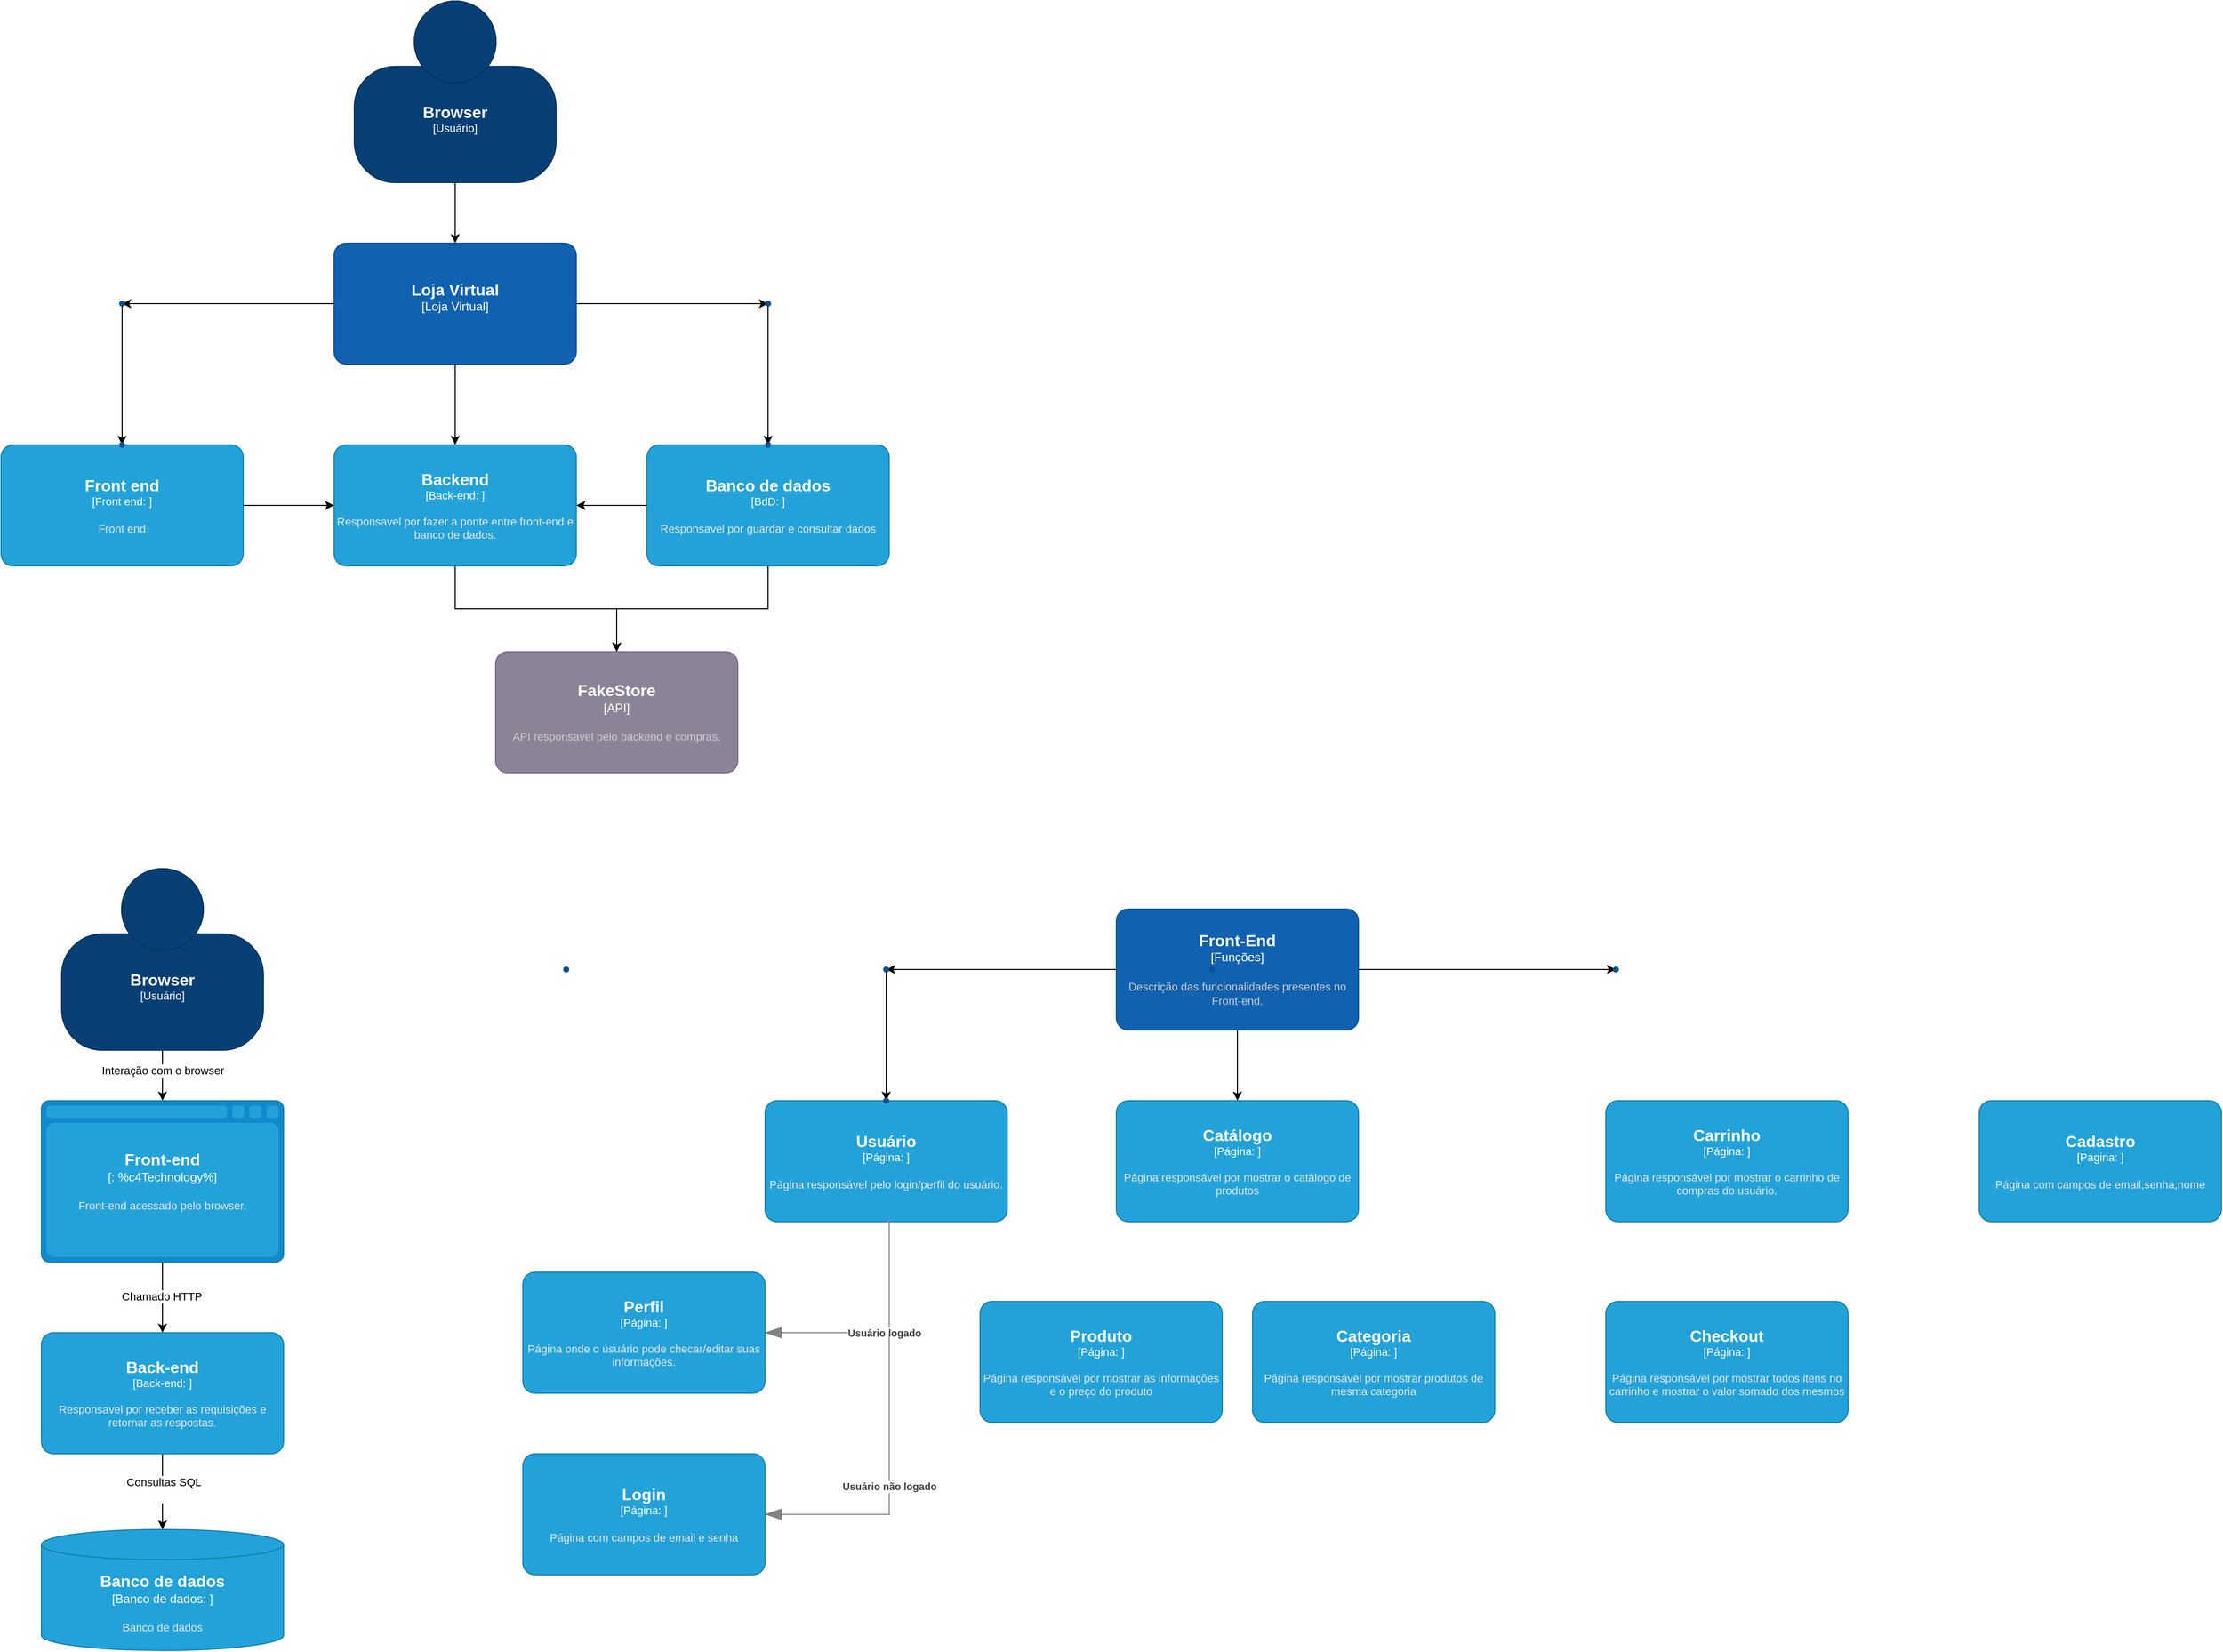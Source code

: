 <mxfile version="24.0.5" type="github">
  <diagram name="Página-1" id="ibG2RdwvqsjJSIRHJJ4U">
    <mxGraphModel dx="2638" dy="2124" grid="1" gridSize="15" guides="1" tooltips="1" connect="1" arrows="1" fold="1" page="1" pageScale="1" pageWidth="827" pageHeight="1169" math="0" shadow="0">
      <root>
        <mxCell id="0" />
        <mxCell id="1" parent="0" />
        <mxCell id="0EcRFoeDIHWixo80VI67-20" value="" style="edgeStyle=orthogonalEdgeStyle;rounded=0;orthogonalLoop=1;jettySize=auto;html=1;" parent="1" source="0EcRFoeDIHWixo80VI67-1" target="0EcRFoeDIHWixo80VI67-2" edge="1">
          <mxGeometry relative="1" as="geometry" />
        </mxCell>
        <object placeholders="1" c4Name="Browser" c4Type="Usuário" c4Description="" label="&lt;font style=&quot;font-size: 16px&quot;&gt;&lt;b&gt;%c4Name%&lt;/b&gt;&lt;/font&gt;&lt;div&gt;[%c4Type%]&lt;/div&gt;&lt;br&gt;&lt;div&gt;&lt;font style=&quot;font-size: 11px&quot;&gt;&lt;font color=&quot;#cccccc&quot;&gt;%c4Description%&lt;/font&gt;&lt;/div&gt;" id="0EcRFoeDIHWixo80VI67-1">
          <mxCell style="html=1;fontSize=11;dashed=0;whiteSpace=wrap;fillColor=#083F75;strokeColor=#06315C;fontColor=#ffffff;shape=mxgraph.c4.person2;align=center;metaEdit=1;points=[[0.5,0,0],[1,0.5,0],[1,0.75,0],[0.75,1,0],[0.5,1,0],[0.25,1,0],[0,0.75,0],[0,0.5,0]];resizable=0;" parent="1" vertex="1">
            <mxGeometry x="310" y="-120" width="200" height="180" as="geometry" />
          </mxCell>
        </object>
        <mxCell id="0EcRFoeDIHWixo80VI67-8" value="" style="edgeStyle=orthogonalEdgeStyle;rounded=0;orthogonalLoop=1;jettySize=auto;html=1;" parent="1" source="0EcRFoeDIHWixo80VI67-2" target="0EcRFoeDIHWixo80VI67-6" edge="1">
          <mxGeometry relative="1" as="geometry" />
        </mxCell>
        <mxCell id="0EcRFoeDIHWixo80VI67-10" value="" style="edgeStyle=orthogonalEdgeStyle;rounded=0;orthogonalLoop=1;jettySize=auto;html=1;" parent="1" source="0EcRFoeDIHWixo80VI67-2" target="0EcRFoeDIHWixo80VI67-9" edge="1">
          <mxGeometry relative="1" as="geometry" />
        </mxCell>
        <mxCell id="0EcRFoeDIHWixo80VI67-14" value="" style="edgeStyle=orthogonalEdgeStyle;rounded=0;orthogonalLoop=1;jettySize=auto;html=1;" parent="1" source="0EcRFoeDIHWixo80VI67-2" target="0EcRFoeDIHWixo80VI67-13" edge="1">
          <mxGeometry relative="1" as="geometry" />
        </mxCell>
        <object placeholders="1" c4Name="Loja Virtual" c4Type="Loja Virtual" c4Description="" label="&lt;font style=&quot;font-size: 16px&quot;&gt;&lt;b&gt;%c4Name%&lt;/b&gt;&lt;/font&gt;&lt;div&gt;[%c4Type%]&lt;/div&gt;&lt;br&gt;&lt;div&gt;&lt;font style=&quot;font-size: 11px&quot;&gt;&lt;font color=&quot;#cccccc&quot;&gt;%c4Description%&lt;/font&gt;&lt;/div&gt;" id="0EcRFoeDIHWixo80VI67-2">
          <mxCell style="rounded=1;whiteSpace=wrap;html=1;labelBackgroundColor=none;fillColor=#1061B0;fontColor=#ffffff;align=center;arcSize=10;strokeColor=#0D5091;metaEdit=1;resizable=0;points=[[0.25,0,0],[0.5,0,0],[0.75,0,0],[1,0.25,0],[1,0.5,0],[1,0.75,0],[0.75,1,0],[0.5,1,0],[0.25,1,0],[0,0.75,0],[0,0.5,0],[0,0.25,0]];" parent="1" vertex="1">
            <mxGeometry x="290" y="120" width="240" height="120" as="geometry" />
          </mxCell>
        </object>
        <object placeholders="1" c4Name="FakeStore" c4Type="API" c4Description="API responsavel pelo backend e compras." label="&lt;font style=&quot;font-size: 16px&quot;&gt;&lt;b&gt;%c4Name%&lt;/b&gt;&lt;/font&gt;&lt;div&gt;[%c4Type%]&lt;/div&gt;&lt;br&gt;&lt;div&gt;&lt;font style=&quot;font-size: 11px&quot;&gt;&lt;font color=&quot;#cccccc&quot;&gt;%c4Description%&lt;/font&gt;&lt;/div&gt;" id="0EcRFoeDIHWixo80VI67-3">
          <mxCell style="rounded=1;whiteSpace=wrap;html=1;labelBackgroundColor=none;fillColor=#8C8496;fontColor=#ffffff;align=center;arcSize=10;strokeColor=#736782;metaEdit=1;resizable=0;points=[[0.25,0,0],[0.5,0,0],[0.75,0,0],[1,0.25,0],[1,0.5,0],[1,0.75,0],[0.75,1,0],[0.5,1,0],[0.25,1,0],[0,0.75,0],[0,0.5,0],[0,0.25,0]];" parent="1" vertex="1">
            <mxGeometry x="450" y="525" width="240" height="120" as="geometry" />
          </mxCell>
        </object>
        <mxCell id="0EcRFoeDIHWixo80VI67-19" value="" style="edgeStyle=orthogonalEdgeStyle;rounded=0;orthogonalLoop=1;jettySize=auto;html=1;" parent="1" source="0EcRFoeDIHWixo80VI67-5" target="0EcRFoeDIHWixo80VI67-6" edge="1">
          <mxGeometry relative="1" as="geometry" />
        </mxCell>
        <object placeholders="1" c4Name="Front end" c4Type="Front end" c4Technology="" c4Description="Front end" label="&lt;font style=&quot;font-size: 16px&quot;&gt;&lt;b&gt;%c4Name%&lt;/b&gt;&lt;/font&gt;&lt;div&gt;[%c4Type%: %c4Technology%]&lt;/div&gt;&lt;br&gt;&lt;div&gt;&lt;font style=&quot;font-size: 11px&quot;&gt;&lt;font color=&quot;#E6E6E6&quot;&gt;%c4Description%&lt;/font&gt;&lt;/div&gt;" id="0EcRFoeDIHWixo80VI67-5">
          <mxCell style="rounded=1;whiteSpace=wrap;html=1;fontSize=11;labelBackgroundColor=none;fillColor=#23A2D9;fontColor=#ffffff;align=center;arcSize=10;strokeColor=#0E7DAD;metaEdit=1;resizable=0;points=[[0.25,0,0],[0.5,0,0],[0.75,0,0],[1,0.25,0],[1,0.5,0],[1,0.75,0],[0.75,1,0],[0.5,1,0],[0.25,1,0],[0,0.75,0],[0,0.5,0],[0,0.25,0]];" parent="1" vertex="1">
            <mxGeometry x="-40" y="320" width="240" height="120" as="geometry" />
          </mxCell>
        </object>
        <mxCell id="0EcRFoeDIHWixo80VI67-17" value="" style="edgeStyle=orthogonalEdgeStyle;rounded=0;orthogonalLoop=1;jettySize=auto;html=1;" parent="1" source="0EcRFoeDIHWixo80VI67-6" target="0EcRFoeDIHWixo80VI67-3" edge="1">
          <mxGeometry relative="1" as="geometry" />
        </mxCell>
        <object placeholders="1" c4Name="Backend" c4Type="Back-end" c4Technology="" c4Description="Responsavel por fazer a ponte entre front-end e banco de dados." label="&lt;font style=&quot;font-size: 16px&quot;&gt;&lt;b&gt;%c4Name%&lt;/b&gt;&lt;/font&gt;&lt;div&gt;[%c4Type%: %c4Technology%]&lt;/div&gt;&lt;br&gt;&lt;div&gt;&lt;font style=&quot;font-size: 11px&quot;&gt;&lt;font color=&quot;#E6E6E6&quot;&gt;%c4Description%&lt;/font&gt;&lt;/div&gt;" id="0EcRFoeDIHWixo80VI67-6">
          <mxCell style="rounded=1;whiteSpace=wrap;html=1;fontSize=11;labelBackgroundColor=none;fillColor=#23A2D9;fontColor=#ffffff;align=center;arcSize=10;strokeColor=#0E7DAD;metaEdit=1;resizable=0;points=[[0.25,0,0],[0.5,0,0],[0.75,0,0],[1,0.25,0],[1,0.5,0],[1,0.75,0],[0.75,1,0],[0.5,1,0],[0.25,1,0],[0,0.75,0],[0,0.5,0],[0,0.25,0]];" parent="1" vertex="1">
            <mxGeometry x="290" y="320" width="240" height="120" as="geometry" />
          </mxCell>
        </object>
        <mxCell id="0EcRFoeDIHWixo80VI67-18" value="" style="edgeStyle=orthogonalEdgeStyle;rounded=0;orthogonalLoop=1;jettySize=auto;html=1;" parent="1" source="0EcRFoeDIHWixo80VI67-7" target="0EcRFoeDIHWixo80VI67-6" edge="1">
          <mxGeometry relative="1" as="geometry" />
        </mxCell>
        <mxCell id="0EcRFoeDIHWixo80VI67-33" value="" style="edgeStyle=orthogonalEdgeStyle;rounded=0;orthogonalLoop=1;jettySize=auto;html=1;" parent="1" source="0EcRFoeDIHWixo80VI67-7" target="0EcRFoeDIHWixo80VI67-3" edge="1">
          <mxGeometry relative="1" as="geometry" />
        </mxCell>
        <object placeholders="1" c4Name="Banco de dados" c4Type="BdD" c4Technology="" c4Description="Responsavel por guardar e consultar dados" label="&lt;font style=&quot;font-size: 16px&quot;&gt;&lt;b&gt;%c4Name%&lt;/b&gt;&lt;/font&gt;&lt;div&gt;[%c4Type%: %c4Technology%]&lt;/div&gt;&lt;br&gt;&lt;div&gt;&lt;font style=&quot;font-size: 11px&quot;&gt;&lt;font color=&quot;#E6E6E6&quot;&gt;%c4Description%&lt;/font&gt;&lt;/div&gt;" id="0EcRFoeDIHWixo80VI67-7">
          <mxCell style="rounded=1;whiteSpace=wrap;html=1;fontSize=11;labelBackgroundColor=none;fillColor=#23A2D9;fontColor=#ffffff;align=center;arcSize=10;strokeColor=#0E7DAD;metaEdit=1;resizable=0;points=[[0.25,0,0],[0.5,0,0],[0.75,0,0],[1,0.25,0],[1,0.5,0],[1,0.75,0],[0.75,1,0],[0.5,1,0],[0.25,1,0],[0,0.75,0],[0,0.5,0],[0,0.25,0]];" parent="1" vertex="1">
            <mxGeometry x="600" y="320" width="240" height="120" as="geometry" />
          </mxCell>
        </object>
        <mxCell id="0EcRFoeDIHWixo80VI67-12" value="" style="edgeStyle=orthogonalEdgeStyle;rounded=0;orthogonalLoop=1;jettySize=auto;html=1;" parent="1" source="0EcRFoeDIHWixo80VI67-9" target="0EcRFoeDIHWixo80VI67-11" edge="1">
          <mxGeometry relative="1" as="geometry" />
        </mxCell>
        <mxCell id="0EcRFoeDIHWixo80VI67-9" value="" style="shape=waypoint;sketch=0;size=6;pointerEvents=1;points=[];fillColor=#1061B0;resizable=0;rotatable=0;perimeter=centerPerimeter;snapToPoint=1;strokeColor=#0D5091;fontColor=#ffffff;rounded=1;labelBackgroundColor=none;arcSize=10;" parent="1" vertex="1">
          <mxGeometry x="710" y="170" width="20" height="20" as="geometry" />
        </mxCell>
        <mxCell id="0EcRFoeDIHWixo80VI67-11" value="" style="shape=waypoint;sketch=0;size=6;pointerEvents=1;points=[];fillColor=#1061B0;resizable=0;rotatable=0;perimeter=centerPerimeter;snapToPoint=1;strokeColor=#0D5091;fontColor=#ffffff;rounded=1;labelBackgroundColor=none;arcSize=10;" parent="1" vertex="1">
          <mxGeometry x="710" y="310" width="20" height="20" as="geometry" />
        </mxCell>
        <mxCell id="0EcRFoeDIHWixo80VI67-16" value="" style="edgeStyle=orthogonalEdgeStyle;rounded=0;orthogonalLoop=1;jettySize=auto;html=1;" parent="1" source="0EcRFoeDIHWixo80VI67-13" target="0EcRFoeDIHWixo80VI67-15" edge="1">
          <mxGeometry relative="1" as="geometry" />
        </mxCell>
        <mxCell id="0EcRFoeDIHWixo80VI67-13" value="" style="shape=waypoint;sketch=0;size=6;pointerEvents=1;points=[];fillColor=#1061B0;resizable=0;rotatable=0;perimeter=centerPerimeter;snapToPoint=1;strokeColor=#0D5091;fontColor=#ffffff;rounded=1;labelBackgroundColor=none;arcSize=10;" parent="1" vertex="1">
          <mxGeometry x="70" y="170" width="20" height="20" as="geometry" />
        </mxCell>
        <mxCell id="0EcRFoeDIHWixo80VI67-15" value="" style="shape=waypoint;sketch=0;size=6;pointerEvents=1;points=[];fillColor=#1061B0;resizable=0;rotatable=0;perimeter=centerPerimeter;snapToPoint=1;strokeColor=#0D5091;fontColor=#ffffff;rounded=1;labelBackgroundColor=none;arcSize=10;" parent="1" vertex="1">
          <mxGeometry x="70" y="310" width="20" height="20" as="geometry" />
        </mxCell>
        <mxCell id="0EcRFoeDIHWixo80VI67-23" value="" style="edgeStyle=orthogonalEdgeStyle;rounded=0;orthogonalLoop=1;jettySize=auto;html=1;" parent="1" source="0EcRFoeDIHWixo80VI67-21" target="0EcRFoeDIHWixo80VI67-22" edge="1">
          <mxGeometry relative="1" as="geometry" />
        </mxCell>
        <mxCell id="0EcRFoeDIHWixo80VI67-25" value="Interação com o browser" style="edgeLabel;html=1;align=center;verticalAlign=middle;resizable=0;points=[];" parent="0EcRFoeDIHWixo80VI67-23" vertex="1" connectable="0">
          <mxGeometry x="-0.224" relative="1" as="geometry">
            <mxPoint as="offset" />
          </mxGeometry>
        </mxCell>
        <object placeholders="1" c4Name="Browser" c4Type="Usuário" c4Description="" label="&lt;font style=&quot;font-size: 16px&quot;&gt;&lt;b&gt;%c4Name%&lt;/b&gt;&lt;/font&gt;&lt;div&gt;[%c4Type%]&lt;/div&gt;&lt;br&gt;&lt;div&gt;&lt;font style=&quot;font-size: 11px&quot;&gt;&lt;font color=&quot;#cccccc&quot;&gt;%c4Description%&lt;/font&gt;&lt;/div&gt;" id="0EcRFoeDIHWixo80VI67-21">
          <mxCell style="html=1;fontSize=11;dashed=0;whiteSpace=wrap;fillColor=#083F75;strokeColor=#06315C;fontColor=#ffffff;shape=mxgraph.c4.person2;align=center;metaEdit=1;points=[[0.5,0,0],[1,0.5,0],[1,0.75,0],[0.75,1,0],[0.5,1,0],[0.25,1,0],[0,0.75,0],[0,0.5,0]];resizable=0;" parent="1" vertex="1">
            <mxGeometry x="20" y="740" width="200" height="180" as="geometry" />
          </mxCell>
        </object>
        <mxCell id="0EcRFoeDIHWixo80VI67-27" value="" style="edgeStyle=orthogonalEdgeStyle;rounded=0;orthogonalLoop=1;jettySize=auto;html=1;" parent="1" source="0EcRFoeDIHWixo80VI67-22" target="0EcRFoeDIHWixo80VI67-26" edge="1">
          <mxGeometry relative="1" as="geometry" />
        </mxCell>
        <mxCell id="0EcRFoeDIHWixo80VI67-28" value="Chamado HTTP" style="edgeLabel;html=1;align=center;verticalAlign=middle;resizable=0;points=[];" parent="0EcRFoeDIHWixo80VI67-27" vertex="1" connectable="0">
          <mxGeometry x="-0.044" y="-1" relative="1" as="geometry">
            <mxPoint as="offset" />
          </mxGeometry>
        </mxCell>
        <object placeholders="1" c4Type="Front-end" c4Container="" c4Description="Front-end acessado pelo browser." label="&lt;font style=&quot;font-size: 16px&quot;&gt;&lt;b&gt;%c4Type%&lt;/b&gt;&lt;/font&gt;&lt;div&gt;[%c4Container%:&amp;nbsp;%c4Technology%]&lt;/div&gt;&lt;br&gt;&lt;div&gt;&lt;font style=&quot;font-size: 11px&quot;&gt;&lt;font color=&quot;#E6E6E6&quot;&gt;%c4Description%&lt;/font&gt;&lt;/div&gt;" id="0EcRFoeDIHWixo80VI67-22">
          <mxCell style="shape=mxgraph.c4.webBrowserContainer2;whiteSpace=wrap;html=1;boundedLbl=1;rounded=0;labelBackgroundColor=none;strokeColor=#118ACD;fillColor=#23A2D9;strokeColor=#118ACD;strokeColor2=#0E7DAD;fontSize=12;fontColor=#ffffff;align=center;metaEdit=1;points=[[0.5,0,0],[1,0.25,0],[1,0.5,0],[1,0.75,0],[0.5,1,0],[0,0.75,0],[0,0.5,0],[0,0.25,0]];resizable=0;" parent="1" vertex="1">
            <mxGeometry y="970" width="240" height="160" as="geometry" />
          </mxCell>
        </object>
        <mxCell id="0EcRFoeDIHWixo80VI67-30" value="" style="edgeStyle=orthogonalEdgeStyle;rounded=0;orthogonalLoop=1;jettySize=auto;html=1;" parent="1" source="0EcRFoeDIHWixo80VI67-26" target="0EcRFoeDIHWixo80VI67-29" edge="1">
          <mxGeometry relative="1" as="geometry" />
        </mxCell>
        <mxCell id="0EcRFoeDIHWixo80VI67-32" value="Consultas SQL&lt;div&gt;&lt;br&gt;&lt;/div&gt;" style="edgeLabel;html=1;align=center;verticalAlign=middle;resizable=0;points=[];" parent="0EcRFoeDIHWixo80VI67-30" vertex="1" connectable="0">
          <mxGeometry x="-0.063" y="1" relative="1" as="geometry">
            <mxPoint as="offset" />
          </mxGeometry>
        </mxCell>
        <object placeholders="1" c4Name="Back-end" c4Type="Back-end" c4Technology="" c4Description="Responsavel por receber as requisições e retornar as respostas." label="&lt;font style=&quot;font-size: 16px&quot;&gt;&lt;b&gt;%c4Name%&lt;/b&gt;&lt;/font&gt;&lt;div&gt;[%c4Type%: %c4Technology%]&lt;/div&gt;&lt;br&gt;&lt;div&gt;&lt;font style=&quot;font-size: 11px&quot;&gt;&lt;font color=&quot;#E6E6E6&quot;&gt;%c4Description%&lt;/font&gt;&lt;/div&gt;" id="0EcRFoeDIHWixo80VI67-26">
          <mxCell style="rounded=1;whiteSpace=wrap;html=1;fontSize=11;labelBackgroundColor=none;fillColor=#23A2D9;fontColor=#ffffff;align=center;arcSize=10;strokeColor=#0E7DAD;metaEdit=1;resizable=0;points=[[0.25,0,0],[0.5,0,0],[0.75,0,0],[1,0.25,0],[1,0.5,0],[1,0.75,0],[0.75,1,0],[0.5,1,0],[0.25,1,0],[0,0.75,0],[0,0.5,0],[0,0.25,0]];" parent="1" vertex="1">
            <mxGeometry y="1200" width="240" height="120" as="geometry" />
          </mxCell>
        </object>
        <object placeholders="1" c4Type="Banco de dados" c4Container="Banco de dados" c4Technology="" c4Description="Banco de dados" label="&lt;font style=&quot;font-size: 16px&quot;&gt;&lt;b&gt;%c4Type%&lt;/b&gt;&lt;/font&gt;&lt;div&gt;[%c4Container%:&amp;nbsp;%c4Technology%]&lt;/div&gt;&lt;br&gt;&lt;div&gt;&lt;font style=&quot;font-size: 11px&quot;&gt;&lt;font color=&quot;#E6E6E6&quot;&gt;%c4Description%&lt;/font&gt;&lt;/div&gt;" id="0EcRFoeDIHWixo80VI67-29">
          <mxCell style="shape=cylinder3;size=15;whiteSpace=wrap;html=1;boundedLbl=1;rounded=0;labelBackgroundColor=none;fillColor=#23A2D9;fontSize=12;fontColor=#ffffff;align=center;strokeColor=#0E7DAD;metaEdit=1;points=[[0.5,0,0],[1,0.25,0],[1,0.5,0],[1,0.75,0],[0.5,1,0],[0,0.75,0],[0,0.5,0],[0,0.25,0]];resizable=0;" parent="1" vertex="1">
            <mxGeometry y="1395" width="240" height="120" as="geometry" />
          </mxCell>
        </object>
        <mxCell id="0EcRFoeDIHWixo80VI67-38" value="" style="edgeStyle=orthogonalEdgeStyle;rounded=0;orthogonalLoop=1;jettySize=auto;html=1;" parent="1" source="0EcRFoeDIHWixo80VI67-34" target="0EcRFoeDIHWixo80VI67-36" edge="1">
          <mxGeometry relative="1" as="geometry" />
        </mxCell>
        <mxCell id="0EcRFoeDIHWixo80VI67-49" value="" style="edgeStyle=orthogonalEdgeStyle;rounded=0;orthogonalLoop=1;jettySize=auto;html=1;" parent="1" source="0EcRFoeDIHWixo80VI67-34" target="0EcRFoeDIHWixo80VI67-48" edge="1">
          <mxGeometry relative="1" as="geometry" />
        </mxCell>
        <mxCell id="0EcRFoeDIHWixo80VI67-53" value="" style="edgeStyle=orthogonalEdgeStyle;rounded=0;orthogonalLoop=1;jettySize=auto;html=1;" parent="1" source="0EcRFoeDIHWixo80VI67-34" target="0EcRFoeDIHWixo80VI67-52" edge="1">
          <mxGeometry relative="1" as="geometry" />
        </mxCell>
        <object placeholders="1" c4Name="Front-End" c4Type="Funções" c4Description="Descrição das funcionalidades presentes no Front-end." label="&lt;font style=&quot;font-size: 16px&quot;&gt;&lt;b&gt;%c4Name%&lt;/b&gt;&lt;/font&gt;&lt;div&gt;[%c4Type%]&lt;/div&gt;&lt;br&gt;&lt;div&gt;&lt;font style=&quot;font-size: 11px&quot;&gt;&lt;font color=&quot;#cccccc&quot;&gt;%c4Description%&lt;/font&gt;&lt;/div&gt;" id="0EcRFoeDIHWixo80VI67-34">
          <mxCell style="rounded=1;whiteSpace=wrap;html=1;labelBackgroundColor=none;fillColor=#1061B0;fontColor=#ffffff;align=center;arcSize=10;strokeColor=#0D5091;metaEdit=1;resizable=0;points=[[0.25,0,0],[0.5,0,0],[0.75,0,0],[1,0.25,0],[1,0.5,0],[1,0.75,0],[0.75,1,0],[0.5,1,0],[0.25,1,0],[0,0.75,0],[0,0.5,0],[0,0.25,0]];" parent="1" vertex="1">
            <mxGeometry x="1065" y="780" width="240" height="120" as="geometry" />
          </mxCell>
        </object>
        <object placeholders="1" c4Name="Usuário" c4Type="Página" c4Technology="" c4Description="Página responsável pelo login/perfil do usuário." label="&lt;font style=&quot;font-size: 16px&quot;&gt;&lt;b&gt;%c4Name%&lt;/b&gt;&lt;/font&gt;&lt;div&gt;[%c4Type%: %c4Technology%]&lt;/div&gt;&lt;br&gt;&lt;div&gt;&lt;font style=&quot;font-size: 11px&quot;&gt;&lt;font color=&quot;#E6E6E6&quot;&gt;%c4Description%&lt;/font&gt;&lt;/div&gt;" id="0EcRFoeDIHWixo80VI67-35">
          <mxCell style="rounded=1;whiteSpace=wrap;html=1;fontSize=11;labelBackgroundColor=none;fillColor=#23A2D9;fontColor=#ffffff;align=center;arcSize=10;strokeColor=#0E7DAD;metaEdit=1;resizable=0;points=[[0.25,0,0],[0.5,0,0],[0.75,0,0],[1,0.25,0],[1,0.5,0],[1,0.75,0],[0.75,1,0],[0.5,1,0],[0.25,1,0],[0,0.75,0],[0,0.5,0],[0,0.25,0]];" parent="1" vertex="1">
            <mxGeometry x="717" y="970" width="240" height="120" as="geometry" />
          </mxCell>
        </object>
        <object placeholders="1" c4Name="Catálogo" c4Type="Página" c4Technology="" c4Description="Página responsável por mostrar o catálogo de produtos" label="&lt;font style=&quot;font-size: 16px&quot;&gt;&lt;b&gt;%c4Name%&lt;/b&gt;&lt;/font&gt;&lt;div&gt;[%c4Type%: %c4Technology%]&lt;/div&gt;&lt;br&gt;&lt;div&gt;&lt;font style=&quot;font-size: 11px&quot;&gt;&lt;font color=&quot;#E6E6E6&quot;&gt;%c4Description%&lt;/font&gt;&lt;/div&gt;" id="0EcRFoeDIHWixo80VI67-36">
          <mxCell style="rounded=1;whiteSpace=wrap;html=1;fontSize=11;labelBackgroundColor=none;fillColor=#23A2D9;fontColor=#ffffff;align=center;arcSize=10;strokeColor=#0E7DAD;metaEdit=1;resizable=0;points=[[0.25,0,0],[0.5,0,0],[0.75,0,0],[1,0.25,0],[1,0.5,0],[1,0.75,0],[0.75,1,0],[0.5,1,0],[0.25,1,0],[0,0.75,0],[0,0.5,0],[0,0.25,0]];" parent="1" vertex="1">
            <mxGeometry x="1065" y="970" width="240" height="120" as="geometry" />
          </mxCell>
        </object>
        <object placeholders="1" c4Name="Produto" c4Type="Página" c4Technology="" c4Description="Página responsável por mostrar as informações e o preço do produto" label="&lt;font style=&quot;font-size: 16px&quot;&gt;&lt;b&gt;%c4Name%&lt;/b&gt;&lt;/font&gt;&lt;div&gt;[%c4Type%: %c4Technology%]&lt;/div&gt;&lt;br&gt;&lt;div&gt;&lt;font style=&quot;font-size: 11px&quot;&gt;&lt;font color=&quot;#E6E6E6&quot;&gt;%c4Description%&lt;/font&gt;&lt;/div&gt;" id="0EcRFoeDIHWixo80VI67-37">
          <mxCell style="rounded=1;whiteSpace=wrap;html=1;fontSize=11;labelBackgroundColor=none;fillColor=#23A2D9;fontColor=#ffffff;align=center;arcSize=10;strokeColor=#0E7DAD;metaEdit=1;resizable=0;points=[[0.25,0,0],[0.5,0,0],[0.75,0,0],[1,0.25,0],[1,0.5,0],[1,0.75,0],[0.75,1,0],[0.5,1,0],[0.25,1,0],[0,0.75,0],[0,0.5,0],[0,0.25,0]];" parent="1" vertex="1">
            <mxGeometry x="930" y="1169" width="240" height="120" as="geometry" />
          </mxCell>
        </object>
        <mxCell id="0EcRFoeDIHWixo80VI67-39" value="" style="shape=waypoint;sketch=0;size=6;pointerEvents=1;points=[];fillColor=#1061B0;resizable=0;rotatable=0;perimeter=centerPerimeter;snapToPoint=1;strokeColor=#0D5091;fontColor=#ffffff;rounded=1;labelBackgroundColor=none;arcSize=10;" parent="1" vertex="1">
          <mxGeometry x="1150" y="830" width="20" height="20" as="geometry" />
        </mxCell>
        <mxCell id="0EcRFoeDIHWixo80VI67-42" value="" style="shape=waypoint;sketch=0;size=6;pointerEvents=1;points=[];fillColor=#1061B0;resizable=0;rotatable=0;perimeter=centerPerimeter;snapToPoint=1;strokeColor=#0D5091;fontColor=#ffffff;rounded=1;labelBackgroundColor=none;arcSize=10;" parent="1" vertex="1">
          <mxGeometry x="510" y="830" width="20" height="20" as="geometry" />
        </mxCell>
        <object placeholders="1" c4Name="Login" c4Type="Página" c4Technology="" c4Description="Página com campos de email e senha" label="&lt;font style=&quot;font-size: 16px&quot;&gt;&lt;b&gt;%c4Name%&lt;/b&gt;&lt;/font&gt;&lt;div&gt;[%c4Type%: %c4Technology%]&lt;/div&gt;&lt;br&gt;&lt;div&gt;&lt;font style=&quot;font-size: 11px&quot;&gt;&lt;font color=&quot;#E6E6E6&quot;&gt;%c4Description%&lt;/font&gt;&lt;/div&gt;" id="0EcRFoeDIHWixo80VI67-46">
          <mxCell style="rounded=1;whiteSpace=wrap;html=1;fontSize=11;labelBackgroundColor=none;fillColor=#23A2D9;fontColor=#ffffff;align=center;arcSize=10;strokeColor=#0E7DAD;metaEdit=1;resizable=0;points=[[0.25,0,0],[0.5,0,0],[0.75,0,0],[1,0.25,0],[1,0.5,0],[1,0.75,0],[0.75,1,0],[0.5,1,0],[0.25,1,0],[0,0.75,0],[0,0.5,0],[0,0.25,0]];" parent="1" vertex="1">
            <mxGeometry x="477" y="1320" width="240" height="120" as="geometry" />
          </mxCell>
        </object>
        <mxCell id="0EcRFoeDIHWixo80VI67-51" value="" style="edgeStyle=orthogonalEdgeStyle;rounded=0;orthogonalLoop=1;jettySize=auto;html=1;" parent="1" source="0EcRFoeDIHWixo80VI67-48" target="0EcRFoeDIHWixo80VI67-50" edge="1">
          <mxGeometry relative="1" as="geometry" />
        </mxCell>
        <mxCell id="0EcRFoeDIHWixo80VI67-48" value="" style="shape=waypoint;sketch=0;size=6;pointerEvents=1;points=[];fillColor=#1061B0;resizable=0;rotatable=0;perimeter=centerPerimeter;snapToPoint=1;strokeColor=#0D5091;fontColor=#ffffff;rounded=1;labelBackgroundColor=none;arcSize=10;" parent="1" vertex="1">
          <mxGeometry x="827" y="830" width="20" height="20" as="geometry" />
        </mxCell>
        <mxCell id="0EcRFoeDIHWixo80VI67-50" value="" style="shape=waypoint;sketch=0;size=6;pointerEvents=1;points=[];fillColor=#1061B0;resizable=0;rotatable=0;perimeter=centerPerimeter;snapToPoint=1;strokeColor=#0D5091;fontColor=#ffffff;rounded=1;labelBackgroundColor=none;arcSize=10;" parent="1" vertex="1">
          <mxGeometry x="827" y="960" width="20" height="20" as="geometry" />
        </mxCell>
        <mxCell id="0EcRFoeDIHWixo80VI67-52" value="" style="shape=waypoint;sketch=0;size=6;pointerEvents=1;points=[];fillColor=#1061B0;resizable=0;rotatable=0;perimeter=centerPerimeter;snapToPoint=1;strokeColor=#0D5091;fontColor=#ffffff;rounded=1;labelBackgroundColor=none;arcSize=10;" parent="1" vertex="1">
          <mxGeometry x="1550" y="830" width="20" height="20" as="geometry" />
        </mxCell>
        <object placeholders="1" c4Name="Cadastro" c4Type="Página" c4Technology="" c4Description="Página com campos de email,senha,nome" label="&lt;font style=&quot;font-size: 16px&quot;&gt;&lt;b&gt;%c4Name%&lt;/b&gt;&lt;/font&gt;&lt;div&gt;[%c4Type%: %c4Technology%]&lt;/div&gt;&lt;br&gt;&lt;div&gt;&lt;font style=&quot;font-size: 11px&quot;&gt;&lt;font color=&quot;#E6E6E6&quot;&gt;%c4Description%&lt;/font&gt;&lt;/div&gt;" id="0EcRFoeDIHWixo80VI67-56">
          <mxCell style="rounded=1;whiteSpace=wrap;html=1;fontSize=11;labelBackgroundColor=none;fillColor=#23A2D9;fontColor=#ffffff;align=center;arcSize=10;strokeColor=#0E7DAD;metaEdit=1;resizable=0;points=[[0.25,0,0],[0.5,0,0],[0.75,0,0],[1,0.25,0],[1,0.5,0],[1,0.75,0],[0.75,1,0],[0.5,1,0],[0.25,1,0],[0,0.75,0],[0,0.5,0],[0,0.25,0]];" parent="1" vertex="1">
            <mxGeometry x="1920" y="970" width="240" height="120" as="geometry" />
          </mxCell>
        </object>
        <object placeholders="1" c4Name="Perfil" c4Type="Página" c4Technology="" c4Description="Página onde o usuário pode checar/editar suas informações." label="&lt;font style=&quot;font-size: 16px&quot;&gt;&lt;b&gt;%c4Name%&lt;/b&gt;&lt;/font&gt;&lt;div&gt;[%c4Type%: %c4Technology%]&lt;/div&gt;&lt;br&gt;&lt;div&gt;&lt;font style=&quot;font-size: 11px&quot;&gt;&lt;font color=&quot;#E6E6E6&quot;&gt;%c4Description%&lt;/font&gt;&lt;/div&gt;" id="0EcRFoeDIHWixo80VI67-65">
          <mxCell style="rounded=1;whiteSpace=wrap;html=1;fontSize=11;labelBackgroundColor=none;fillColor=#23A2D9;fontColor=#ffffff;align=center;arcSize=10;strokeColor=#0E7DAD;metaEdit=1;resizable=0;points=[[0.25,0,0],[0.5,0,0],[0.75,0,0],[1,0.25,0],[1,0.5,0],[1,0.75,0],[0.75,1,0],[0.5,1,0],[0.25,1,0],[0,0.75,0],[0,0.5,0],[0,0.25,0]];" parent="1" vertex="1">
            <mxGeometry x="477" y="1140" width="240" height="120" as="geometry" />
          </mxCell>
        </object>
        <object placeholders="1" c4Name="Carrinho" c4Type="Página" c4Technology="" c4Description="Página responsável por mostrar o carrinho de compras do usuário." label="&lt;font style=&quot;font-size: 16px&quot;&gt;&lt;b&gt;%c4Name%&lt;/b&gt;&lt;/font&gt;&lt;div&gt;[%c4Type%: %c4Technology%]&lt;/div&gt;&lt;br&gt;&lt;div&gt;&lt;font style=&quot;font-size: 11px&quot;&gt;&lt;font color=&quot;#E6E6E6&quot;&gt;%c4Description%&lt;/font&gt;&lt;/div&gt;" id="0EcRFoeDIHWixo80VI67-66">
          <mxCell style="rounded=1;whiteSpace=wrap;html=1;fontSize=11;labelBackgroundColor=none;fillColor=#23A2D9;fontColor=#ffffff;align=center;arcSize=10;strokeColor=#0E7DAD;metaEdit=1;resizable=0;points=[[0.25,0,0],[0.5,0,0],[0.75,0,0],[1,0.25,0],[1,0.5,0],[1,0.75,0],[0.75,1,0],[0.5,1,0],[0.25,1,0],[0,0.75,0],[0,0.5,0],[0,0.25,0]];" parent="1" vertex="1">
            <mxGeometry x="1550" y="970" width="240" height="120" as="geometry" />
          </mxCell>
        </object>
        <object placeholders="1" c4Type="Condição" c4Description="Usuário logado" label="&lt;div style=&quot;text-align: left&quot;&gt;&lt;div style=&quot;text-align: center&quot;&gt;&lt;b&gt;%c4Description%&lt;/b&gt;&lt;/div&gt;" id="0EcRFoeDIHWixo80VI67-69">
          <mxCell style="endArrow=blockThin;html=1;fontSize=10;fontColor=#404040;strokeWidth=1;endFill=1;strokeColor=#828282;elbow=vertical;metaEdit=1;endSize=14;startSize=14;jumpStyle=arc;jumpSize=16;rounded=0;edgeStyle=orthogonalEdgeStyle;exitX=0.5;exitY=1;exitDx=0;exitDy=0;exitPerimeter=0;entryX=1;entryY=0.5;entryDx=0;entryDy=0;entryPerimeter=0;" parent="1" source="0EcRFoeDIHWixo80VI67-35" target="0EcRFoeDIHWixo80VI67-65" edge="1">
            <mxGeometry width="240" relative="1" as="geometry">
              <mxPoint x="780" y="1110" as="sourcePoint" />
              <mxPoint x="855" y="1260" as="targetPoint" />
              <Array as="points">
                <mxPoint x="840" y="1090" />
                <mxPoint x="840" y="1200" />
              </Array>
            </mxGeometry>
          </mxCell>
        </object>
        <object placeholders="1" c4Type="Condicional" c4Description="Usuário não logado" label="&lt;div style=&quot;text-align: left&quot;&gt;&lt;div style=&quot;text-align: center&quot;&gt;&lt;b&gt;%c4Description%&lt;/b&gt;&lt;/div&gt;" id="0EcRFoeDIHWixo80VI67-72">
          <mxCell style="endArrow=blockThin;html=1;fontSize=10;fontColor=#404040;strokeWidth=1;endFill=1;strokeColor=#828282;elbow=vertical;metaEdit=1;endSize=14;startSize=14;jumpStyle=arc;jumpSize=16;rounded=0;edgeStyle=orthogonalEdgeStyle;entryX=1;entryY=0.5;entryDx=0;entryDy=0;entryPerimeter=0;" parent="1" target="0EcRFoeDIHWixo80VI67-46" edge="1">
            <mxGeometry width="240" relative="1" as="geometry">
              <mxPoint x="840" y="1200" as="sourcePoint" />
              <mxPoint x="840" y="1380" as="targetPoint" />
              <Array as="points">
                <mxPoint x="840" y="1380" />
              </Array>
            </mxGeometry>
          </mxCell>
        </object>
        <object placeholders="1" c4Name="Categoria" c4Type="Página" c4Technology="" c4Description="Página responsável por mostrar produtos de mesma categoria" label="&lt;font style=&quot;font-size: 16px&quot;&gt;&lt;b&gt;%c4Name%&lt;/b&gt;&lt;/font&gt;&lt;div&gt;[%c4Type%: %c4Technology%]&lt;/div&gt;&lt;br&gt;&lt;div&gt;&lt;font style=&quot;font-size: 11px&quot;&gt;&lt;font color=&quot;#E6E6E6&quot;&gt;%c4Description%&lt;/font&gt;&lt;/div&gt;" id="0EcRFoeDIHWixo80VI67-73">
          <mxCell style="rounded=1;whiteSpace=wrap;html=1;fontSize=11;labelBackgroundColor=none;fillColor=#23A2D9;fontColor=#ffffff;align=center;arcSize=10;strokeColor=#0E7DAD;metaEdit=1;resizable=0;points=[[0.25,0,0],[0.5,0,0],[0.75,0,0],[1,0.25,0],[1,0.5,0],[1,0.75,0],[0.75,1,0],[0.5,1,0],[0.25,1,0],[0,0.75,0],[0,0.5,0],[0,0.25,0]];" parent="1" vertex="1">
            <mxGeometry x="1200" y="1169" width="240" height="120" as="geometry" />
          </mxCell>
        </object>
        <object placeholders="1" c4Name="Checkout" c4Type="Página" c4Technology="" c4Description="Página responsável por mostrar todos itens no carrinho e mostrar o valor somado dos mesmos" label="&lt;font style=&quot;font-size: 16px&quot;&gt;&lt;b&gt;%c4Name%&lt;/b&gt;&lt;/font&gt;&lt;div&gt;[%c4Type%: %c4Technology%]&lt;/div&gt;&lt;br&gt;&lt;div&gt;&lt;font style=&quot;font-size: 11px&quot;&gt;&lt;font color=&quot;#E6E6E6&quot;&gt;%c4Description%&lt;/font&gt;&lt;/div&gt;" id="0EcRFoeDIHWixo80VI67-74">
          <mxCell style="rounded=1;whiteSpace=wrap;html=1;fontSize=11;labelBackgroundColor=none;fillColor=#23A2D9;fontColor=#ffffff;align=center;arcSize=10;strokeColor=#0E7DAD;metaEdit=1;resizable=0;points=[[0.25,0,0],[0.5,0,0],[0.75,0,0],[1,0.25,0],[1,0.5,0],[1,0.75,0],[0.75,1,0],[0.5,1,0],[0.25,1,0],[0,0.75,0],[0,0.5,0],[0,0.25,0]];" parent="1" vertex="1">
            <mxGeometry x="1550" y="1169" width="240" height="120" as="geometry" />
          </mxCell>
        </object>
      </root>
    </mxGraphModel>
  </diagram>
</mxfile>
